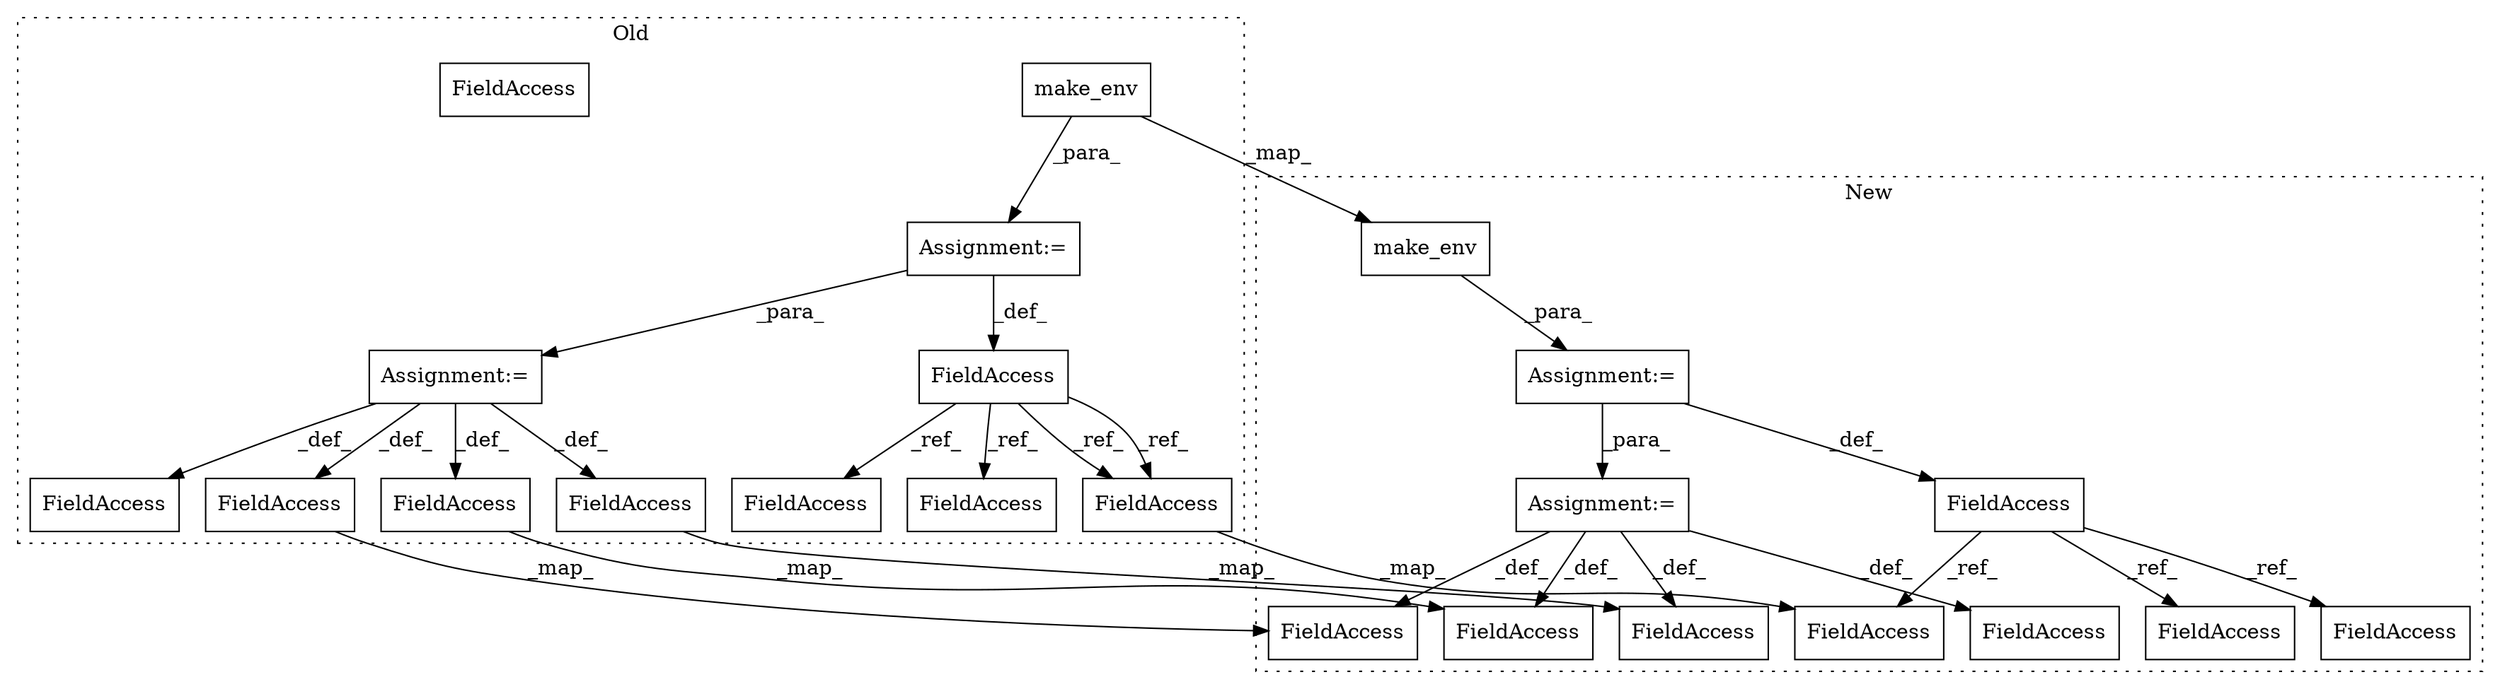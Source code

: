 digraph G {
subgraph cluster0 {
1 [label="make_env" a="32" s="1359" l="10" shape="box"];
4 [label="Assignment:=" a="7" s="1510" l="1" shape="box"];
8 [label="FieldAccess" a="22" s="1341" l="4" shape="box"];
9 [label="FieldAccess" a="22" s="1507" l="3" shape="box"];
11 [label="FieldAccess" a="22" s="1527" l="4" shape="box"];
12 [label="FieldAccess" a="22" s="1559" l="4" shape="box"];
13 [label="Assignment:=" a="7" s="1345" l="14" shape="box"];
16 [label="FieldAccess" a="22" s="1659" l="5" shape="box"];
18 [label="FieldAccess" a="22" s="1768" l="4" shape="box"];
19 [label="FieldAccess" a="22" s="1806" l="9" shape="box"];
21 [label="FieldAccess" a="22" s="1715" l="10" shape="box"];
23 [label="FieldAccess" a="22" s="1768" l="4" shape="box"];
label = "Old";
style="dotted";
}
subgraph cluster1 {
2 [label="make_env" a="32" s="1344" l="10" shape="box"];
3 [label="Assignment:=" a="7" s="1405" l="1" shape="box"];
5 [label="FieldAccess" a="22" s="1340" l="3" shape="box"];
6 [label="FieldAccess" a="22" s="1402" l="3" shape="box"];
7 [label="FieldAccess" a="22" s="1422" l="3" shape="box"];
10 [label="FieldAccess" a="22" s="1450" l="3" shape="box"];
14 [label="Assignment:=" a="7" s="1343" l="1" shape="box"];
15 [label="FieldAccess" a="22" s="1546" l="5" shape="box"];
17 [label="FieldAccess" a="22" s="1655" l="3" shape="box"];
20 [label="FieldAccess" a="22" s="1692" l="9" shape="box"];
22 [label="FieldAccess" a="22" s="1602" l="10" shape="box"];
label = "New";
style="dotted";
}
1 -> 13 [label="_para_"];
1 -> 2 [label="_map_"];
2 -> 14 [label="_para_"];
3 -> 15 [label="_def_"];
3 -> 20 [label="_def_"];
3 -> 22 [label="_def_"];
3 -> 6 [label="_def_"];
4 -> 9 [label="_def_"];
4 -> 19 [label="_def_"];
4 -> 16 [label="_def_"];
4 -> 21 [label="_def_"];
5 -> 10 [label="_ref_"];
5 -> 7 [label="_ref_"];
5 -> 17 [label="_ref_"];
8 -> 23 [label="_ref_"];
8 -> 11 [label="_ref_"];
8 -> 23 [label="_ref_"];
8 -> 12 [label="_ref_"];
13 -> 4 [label="_para_"];
13 -> 8 [label="_def_"];
14 -> 3 [label="_para_"];
14 -> 5 [label="_def_"];
16 -> 15 [label="_map_"];
19 -> 20 [label="_map_"];
21 -> 22 [label="_map_"];
23 -> 17 [label="_map_"];
}